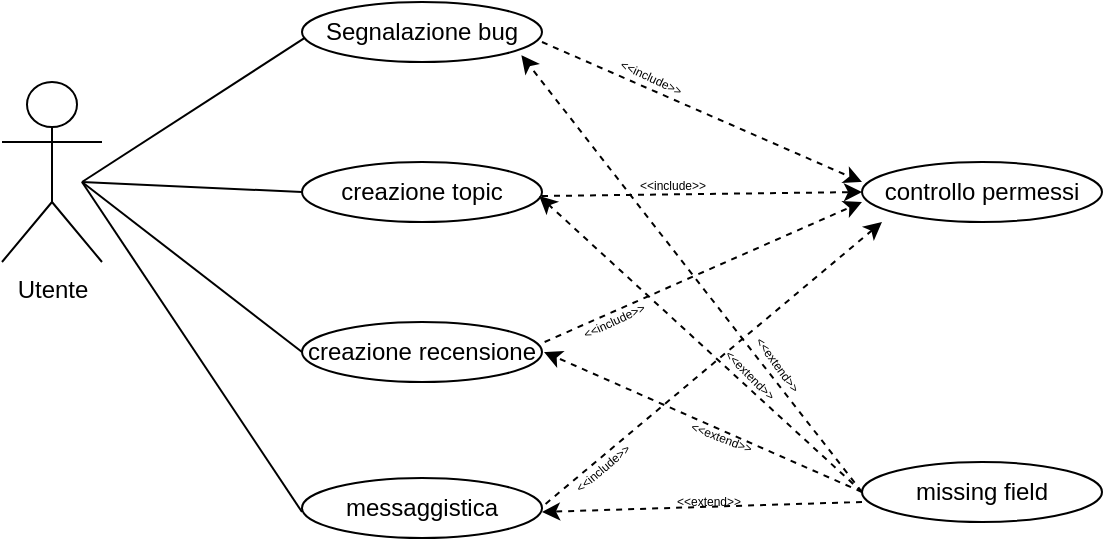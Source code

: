 <mxfile version="13.10.2" type="device"><diagram id="Pc702L5p_2euNPyQsvvj" name="Page-1"><mxGraphModel dx="691" dy="471" grid="1" gridSize="10" guides="1" tooltips="1" connect="1" arrows="1" fold="1" page="1" pageScale="1" pageWidth="827" pageHeight="1169" math="0" shadow="0"><root><mxCell id="0"/><mxCell id="1" parent="0"/><mxCell id="mrPm_uuHS1NC5Kmhys50-1" value="Utente&lt;br&gt;" style="shape=umlActor;verticalLabelPosition=bottom;verticalAlign=top;html=1;outlineConnect=0;" parent="1" vertex="1"><mxGeometry x="50" y="170" width="50" height="90" as="geometry"/></mxCell><mxCell id="mrPm_uuHS1NC5Kmhys50-2" value="Segnalazione bug&lt;br&gt;" style="ellipse;whiteSpace=wrap;html=1;" parent="1" vertex="1"><mxGeometry x="200" y="130" width="120" height="30" as="geometry"/></mxCell><mxCell id="mrPm_uuHS1NC5Kmhys50-4" value="creazione topic" style="ellipse;whiteSpace=wrap;html=1;" parent="1" vertex="1"><mxGeometry x="200" y="210" width="120" height="30" as="geometry"/></mxCell><mxCell id="mrPm_uuHS1NC5Kmhys50-5" value="controllo permessi" style="ellipse;whiteSpace=wrap;html=1;" parent="1" vertex="1"><mxGeometry x="480" y="210" width="120" height="30" as="geometry"/></mxCell><mxCell id="mrPm_uuHS1NC5Kmhys50-11" value="creazione recensione" style="ellipse;whiteSpace=wrap;html=1;" parent="1" vertex="1"><mxGeometry x="200" y="290" width="120" height="30" as="geometry"/></mxCell><mxCell id="mrPm_uuHS1NC5Kmhys50-12" value="&lt;font style=&quot;font-size: 6px&quot;&gt;&amp;lt;&amp;lt;include&amp;gt;&amp;gt;&lt;/font&gt;" style="text;html=1;align=center;verticalAlign=middle;resizable=0;points=[];autosize=1;rotation=25;" parent="1" vertex="1"><mxGeometry x="350" y="156" width="50" height="20" as="geometry"/></mxCell><mxCell id="mrPm_uuHS1NC5Kmhys50-13" value="&lt;font style=&quot;font-size: 6px&quot;&gt;&amp;lt;&amp;lt;include&amp;gt;&amp;gt;&lt;/font&gt;" style="text;html=1;align=center;verticalAlign=middle;resizable=0;points=[];autosize=1;rotation=0;" parent="1" vertex="1"><mxGeometry x="360" y="210" width="50" height="20" as="geometry"/></mxCell><mxCell id="mrPm_uuHS1NC5Kmhys50-14" value="&lt;font style=&quot;font-size: 6px&quot;&gt;&amp;lt;&amp;lt;include&amp;gt;&amp;gt;&lt;/font&gt;" style="text;html=1;align=center;verticalAlign=middle;resizable=0;points=[];autosize=1;rotation=-25;" parent="1" vertex="1"><mxGeometry x="330" y="278" width="50" height="20" as="geometry"/></mxCell><mxCell id="mrPm_uuHS1NC5Kmhys50-17" value="" style="endArrow=none;html=1;entryX=0.013;entryY=0.595;entryDx=0;entryDy=0;entryPerimeter=0;" parent="1" target="mrPm_uuHS1NC5Kmhys50-2" edge="1"><mxGeometry width="50" height="50" relative="1" as="geometry"><mxPoint x="90" y="220" as="sourcePoint"/><mxPoint x="140" y="190" as="targetPoint"/></mxGeometry></mxCell><mxCell id="mrPm_uuHS1NC5Kmhys50-18" value="" style="endArrow=none;html=1;entryX=0;entryY=0.5;entryDx=0;entryDy=0;" parent="1" target="mrPm_uuHS1NC5Kmhys50-4" edge="1"><mxGeometry width="50" height="50" relative="1" as="geometry"><mxPoint x="90" y="220" as="sourcePoint"/><mxPoint x="205.8" y="161.84" as="targetPoint"/></mxGeometry></mxCell><mxCell id="mrPm_uuHS1NC5Kmhys50-19" value="" style="endArrow=none;html=1;entryX=0;entryY=0.5;entryDx=0;entryDy=0;" parent="1" target="mrPm_uuHS1NC5Kmhys50-11" edge="1"><mxGeometry width="50" height="50" relative="1" as="geometry"><mxPoint x="90" y="220" as="sourcePoint"/><mxPoint x="400" y="290" as="targetPoint"/></mxGeometry></mxCell><mxCell id="mrPm_uuHS1NC5Kmhys50-24" value="" style="endArrow=classic;html=1;rounded=0;dashed=1;exitX=1;exitY=0.667;exitDx=0;exitDy=0;exitPerimeter=0;" parent="1" source="mrPm_uuHS1NC5Kmhys50-2" edge="1"><mxGeometry width="50" height="50" relative="1" as="geometry"><mxPoint x="340" y="240" as="sourcePoint"/><mxPoint x="480" y="220" as="targetPoint"/></mxGeometry></mxCell><mxCell id="mrPm_uuHS1NC5Kmhys50-25" value="" style="endArrow=classic;html=1;rounded=0;dashed=1;exitX=1;exitY=0.667;exitDx=0;exitDy=0;exitPerimeter=0;entryX=0;entryY=0.5;entryDx=0;entryDy=0;" parent="1" target="mrPm_uuHS1NC5Kmhys50-5" edge="1"><mxGeometry width="50" height="50" relative="1" as="geometry"><mxPoint x="320" y="227" as="sourcePoint"/><mxPoint x="480" y="296.99" as="targetPoint"/></mxGeometry></mxCell><mxCell id="mrPm_uuHS1NC5Kmhys50-26" value="" style="endArrow=classic;html=1;rounded=0;dashed=1;exitX=1.011;exitY=0.333;exitDx=0;exitDy=0;exitPerimeter=0;" parent="1" source="mrPm_uuHS1NC5Kmhys50-11" edge="1"><mxGeometry width="50" height="50" relative="1" as="geometry"><mxPoint x="340" y="170.01" as="sourcePoint"/><mxPoint x="480" y="230" as="targetPoint"/></mxGeometry></mxCell><mxCell id="mrPm_uuHS1NC5Kmhys50-28" value="missing field" style="ellipse;whiteSpace=wrap;html=1;" parent="1" vertex="1"><mxGeometry x="480" y="360" width="120" height="30" as="geometry"/></mxCell><mxCell id="mrPm_uuHS1NC5Kmhys50-29" value="" style="endArrow=classic;html=1;rounded=0;dashed=1;entryX=0.914;entryY=0.886;entryDx=0;entryDy=0;entryPerimeter=0;exitX=0;exitY=0.5;exitDx=0;exitDy=0;" parent="1" source="mrPm_uuHS1NC5Kmhys50-28" target="mrPm_uuHS1NC5Kmhys50-2" edge="1"><mxGeometry width="50" height="50" relative="1" as="geometry"><mxPoint x="497" y="375" as="sourcePoint"/><mxPoint x="490" y="240" as="targetPoint"/></mxGeometry></mxCell><mxCell id="mrPm_uuHS1NC5Kmhys50-31" value="" style="endArrow=classic;html=1;rounded=0;dashed=1;entryX=0.914;entryY=0.886;entryDx=0;entryDy=0;entryPerimeter=0;exitX=0;exitY=0.5;exitDx=0;exitDy=0;" parent="1" source="mrPm_uuHS1NC5Kmhys50-28" edge="1"><mxGeometry width="50" height="50" relative="1" as="geometry"><mxPoint x="480" y="380" as="sourcePoint"/><mxPoint x="318.6" y="227.0" as="targetPoint"/></mxGeometry></mxCell><mxCell id="mrPm_uuHS1NC5Kmhys50-32" value="" style="endArrow=classic;html=1;rounded=0;dashed=1;exitX=0;exitY=0.5;exitDx=0;exitDy=0;" parent="1" source="mrPm_uuHS1NC5Kmhys50-28" edge="1"><mxGeometry width="50" height="50" relative="1" as="geometry"><mxPoint x="480" y="390" as="sourcePoint"/><mxPoint x="321" y="305" as="targetPoint"/></mxGeometry></mxCell><mxCell id="mrPm_uuHS1NC5Kmhys50-33" value="&lt;font style=&quot;font-size: 6px&quot;&gt;&amp;lt;&amp;lt;extend&amp;gt;&amp;gt;&lt;/font&gt;" style="text;html=1;align=center;verticalAlign=middle;resizable=0;points=[];autosize=1;rotation=54;" parent="1" vertex="1"><mxGeometry x="414" y="300" width="50" height="20" as="geometry"/></mxCell><mxCell id="mrPm_uuHS1NC5Kmhys50-34" value="&lt;font style=&quot;font-size: 6px&quot;&gt;&amp;lt;&amp;lt;extend&amp;gt;&amp;gt;&lt;/font&gt;" style="text;html=1;align=center;verticalAlign=middle;resizable=0;points=[];autosize=1;rotation=45;" parent="1" vertex="1"><mxGeometry x="400" y="305" width="50" height="20" as="geometry"/></mxCell><mxCell id="mrPm_uuHS1NC5Kmhys50-35" value="&lt;font style=&quot;font-size: 6px&quot;&gt;&amp;lt;&amp;lt;extend&amp;gt;&amp;gt;&lt;/font&gt;" style="text;html=1;align=center;verticalAlign=middle;resizable=0;points=[];autosize=1;rotation=21;" parent="1" vertex="1"><mxGeometry x="385" y="336" width="50" height="20" as="geometry"/></mxCell><mxCell id="W4C9j-IXL5ueywEo7Zz--2" value="" style="endArrow=none;html=1;entryX=0;entryY=0.5;entryDx=0;entryDy=0;" edge="1" parent="1"><mxGeometry width="50" height="50" relative="1" as="geometry"><mxPoint x="90" y="220" as="sourcePoint"/><mxPoint x="200.0" y="385.0" as="targetPoint"/></mxGeometry></mxCell><mxCell id="W4C9j-IXL5ueywEo7Zz--3" value="" style="endArrow=classic;html=1;rounded=0;dashed=1;exitX=1.015;exitY=0.365;exitDx=0;exitDy=0;exitPerimeter=0;" edge="1" parent="1"><mxGeometry width="50" height="50" relative="1" as="geometry"><mxPoint x="321.8" y="380.95" as="sourcePoint"/><mxPoint x="490" y="240" as="targetPoint"/></mxGeometry></mxCell><mxCell id="W4C9j-IXL5ueywEo7Zz--4" value="&lt;font style=&quot;font-size: 6px&quot;&gt;&amp;lt;&amp;lt;include&amp;gt;&amp;gt;&lt;/font&gt;" style="text;html=1;align=center;verticalAlign=middle;resizable=0;points=[];autosize=1;rotation=-40;" vertex="1" parent="1"><mxGeometry x="324" y="352" width="50" height="20" as="geometry"/></mxCell><mxCell id="W4C9j-IXL5ueywEo7Zz--5" value="" style="endArrow=classic;html=1;rounded=0;dashed=1;" edge="1" parent="1"><mxGeometry width="50" height="50" relative="1" as="geometry"><mxPoint x="480" y="380" as="sourcePoint"/><mxPoint x="320" y="385" as="targetPoint"/></mxGeometry></mxCell><mxCell id="W4C9j-IXL5ueywEo7Zz--6" value="&lt;font style=&quot;font-size: 6px&quot;&gt;&amp;lt;&amp;lt;extend&amp;gt;&amp;gt;&lt;/font&gt;" style="text;html=1;align=center;verticalAlign=middle;resizable=0;points=[];autosize=1;rotation=0;" vertex="1" parent="1"><mxGeometry x="378" y="368" width="50" height="20" as="geometry"/></mxCell><mxCell id="W4C9j-IXL5ueywEo7Zz--7" value="messaggistica" style="ellipse;whiteSpace=wrap;html=1;" vertex="1" parent="1"><mxGeometry x="200" y="368" width="120" height="30" as="geometry"/></mxCell></root></mxGraphModel></diagram></mxfile>